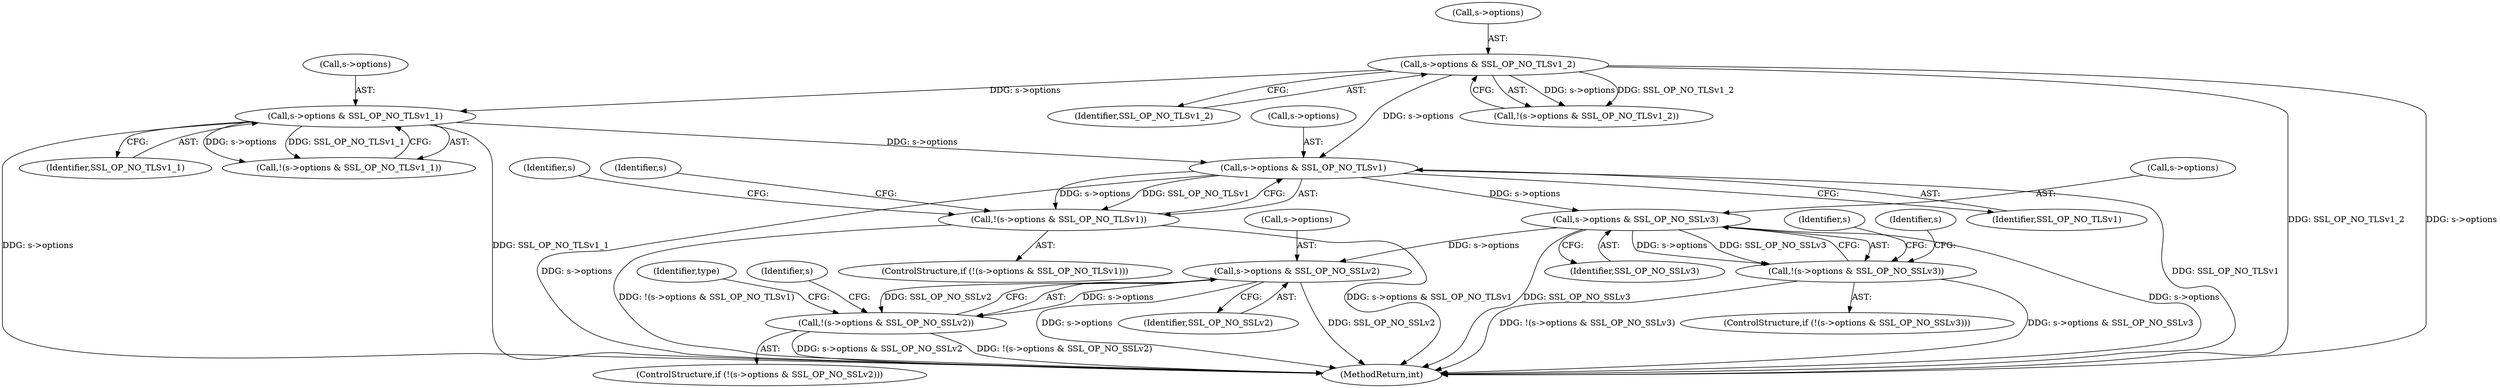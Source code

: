 digraph "0_openssl_6ce9687b5aba5391fc0de50e18779eb676d0e04d@pointer" {
"1000350" [label="(Call,s->options & SSL_OP_NO_TLSv1)"];
"1000306" [label="(Call,s->options & SSL_OP_NO_TLSv1_2)"];
"1000331" [label="(Call,s->options & SSL_OP_NO_TLSv1_1)"];
"1000349" [label="(Call,!(s->options & SSL_OP_NO_TLSv1))"];
"1000369" [label="(Call,s->options & SSL_OP_NO_SSLv3)"];
"1000368" [label="(Call,!(s->options & SSL_OP_NO_SSLv3))"];
"1000388" [label="(Call,s->options & SSL_OP_NO_SSLv2)"];
"1000387" [label="(Call,!(s->options & SSL_OP_NO_SSLv2))"];
"1000691" [label="(Identifier,s)"];
"1000348" [label="(ControlStructure,if (!(s->options & SSL_OP_NO_TLSv1)))"];
"1000349" [label="(Call,!(s->options & SSL_OP_NO_TLSv1))"];
"1000395" [label="(Identifier,type)"];
"1000335" [label="(Identifier,SSL_OP_NO_TLSv1_1)"];
"1000377" [label="(Identifier,s)"];
"1000388" [label="(Call,s->options & SSL_OP_NO_SSLv2)"];
"1000367" [label="(ControlStructure,if (!(s->options & SSL_OP_NO_SSLv3)))"];
"1000310" [label="(Identifier,SSL_OP_NO_TLSv1_2)"];
"1001246" [label="(MethodReturn,int)"];
"1000369" [label="(Call,s->options & SSL_OP_NO_SSLv3)"];
"1000331" [label="(Call,s->options & SSL_OP_NO_TLSv1_1)"];
"1000307" [label="(Call,s->options)"];
"1000370" [label="(Call,s->options)"];
"1000305" [label="(Call,!(s->options & SSL_OP_NO_TLSv1_2))"];
"1000386" [label="(ControlStructure,if (!(s->options & SSL_OP_NO_SSLv2)))"];
"1000371" [label="(Identifier,s)"];
"1000332" [label="(Call,s->options)"];
"1000350" [label="(Call,s->options & SSL_OP_NO_TLSv1)"];
"1000373" [label="(Identifier,SSL_OP_NO_SSLv3)"];
"1000387" [label="(Call,!(s->options & SSL_OP_NO_SSLv2))"];
"1000358" [label="(Identifier,s)"];
"1000354" [label="(Identifier,SSL_OP_NO_TLSv1)"];
"1000389" [label="(Call,s->options)"];
"1000351" [label="(Call,s->options)"];
"1000390" [label="(Identifier,s)"];
"1000392" [label="(Identifier,SSL_OP_NO_SSLv2)"];
"1000330" [label="(Call,!(s->options & SSL_OP_NO_TLSv1_1))"];
"1000306" [label="(Call,s->options & SSL_OP_NO_TLSv1_2)"];
"1000368" [label="(Call,!(s->options & SSL_OP_NO_SSLv3))"];
"1000350" -> "1000349"  [label="AST: "];
"1000350" -> "1000354"  [label="CFG: "];
"1000351" -> "1000350"  [label="AST: "];
"1000354" -> "1000350"  [label="AST: "];
"1000349" -> "1000350"  [label="CFG: "];
"1000350" -> "1001246"  [label="DDG: s->options"];
"1000350" -> "1001246"  [label="DDG: SSL_OP_NO_TLSv1"];
"1000350" -> "1000349"  [label="DDG: s->options"];
"1000350" -> "1000349"  [label="DDG: SSL_OP_NO_TLSv1"];
"1000306" -> "1000350"  [label="DDG: s->options"];
"1000331" -> "1000350"  [label="DDG: s->options"];
"1000350" -> "1000369"  [label="DDG: s->options"];
"1000306" -> "1000305"  [label="AST: "];
"1000306" -> "1000310"  [label="CFG: "];
"1000307" -> "1000306"  [label="AST: "];
"1000310" -> "1000306"  [label="AST: "];
"1000305" -> "1000306"  [label="CFG: "];
"1000306" -> "1001246"  [label="DDG: SSL_OP_NO_TLSv1_2"];
"1000306" -> "1001246"  [label="DDG: s->options"];
"1000306" -> "1000305"  [label="DDG: s->options"];
"1000306" -> "1000305"  [label="DDG: SSL_OP_NO_TLSv1_2"];
"1000306" -> "1000331"  [label="DDG: s->options"];
"1000331" -> "1000330"  [label="AST: "];
"1000331" -> "1000335"  [label="CFG: "];
"1000332" -> "1000331"  [label="AST: "];
"1000335" -> "1000331"  [label="AST: "];
"1000330" -> "1000331"  [label="CFG: "];
"1000331" -> "1001246"  [label="DDG: s->options"];
"1000331" -> "1001246"  [label="DDG: SSL_OP_NO_TLSv1_1"];
"1000331" -> "1000330"  [label="DDG: s->options"];
"1000331" -> "1000330"  [label="DDG: SSL_OP_NO_TLSv1_1"];
"1000349" -> "1000348"  [label="AST: "];
"1000358" -> "1000349"  [label="CFG: "];
"1000371" -> "1000349"  [label="CFG: "];
"1000349" -> "1001246"  [label="DDG: !(s->options & SSL_OP_NO_TLSv1)"];
"1000349" -> "1001246"  [label="DDG: s->options & SSL_OP_NO_TLSv1"];
"1000369" -> "1000368"  [label="AST: "];
"1000369" -> "1000373"  [label="CFG: "];
"1000370" -> "1000369"  [label="AST: "];
"1000373" -> "1000369"  [label="AST: "];
"1000368" -> "1000369"  [label="CFG: "];
"1000369" -> "1001246"  [label="DDG: s->options"];
"1000369" -> "1001246"  [label="DDG: SSL_OP_NO_SSLv3"];
"1000369" -> "1000368"  [label="DDG: s->options"];
"1000369" -> "1000368"  [label="DDG: SSL_OP_NO_SSLv3"];
"1000369" -> "1000388"  [label="DDG: s->options"];
"1000368" -> "1000367"  [label="AST: "];
"1000377" -> "1000368"  [label="CFG: "];
"1000390" -> "1000368"  [label="CFG: "];
"1000368" -> "1001246"  [label="DDG: s->options & SSL_OP_NO_SSLv3"];
"1000368" -> "1001246"  [label="DDG: !(s->options & SSL_OP_NO_SSLv3)"];
"1000388" -> "1000387"  [label="AST: "];
"1000388" -> "1000392"  [label="CFG: "];
"1000389" -> "1000388"  [label="AST: "];
"1000392" -> "1000388"  [label="AST: "];
"1000387" -> "1000388"  [label="CFG: "];
"1000388" -> "1001246"  [label="DDG: s->options"];
"1000388" -> "1001246"  [label="DDG: SSL_OP_NO_SSLv2"];
"1000388" -> "1000387"  [label="DDG: s->options"];
"1000388" -> "1000387"  [label="DDG: SSL_OP_NO_SSLv2"];
"1000387" -> "1000386"  [label="AST: "];
"1000395" -> "1000387"  [label="CFG: "];
"1000691" -> "1000387"  [label="CFG: "];
"1000387" -> "1001246"  [label="DDG: s->options & SSL_OP_NO_SSLv2"];
"1000387" -> "1001246"  [label="DDG: !(s->options & SSL_OP_NO_SSLv2)"];
}
